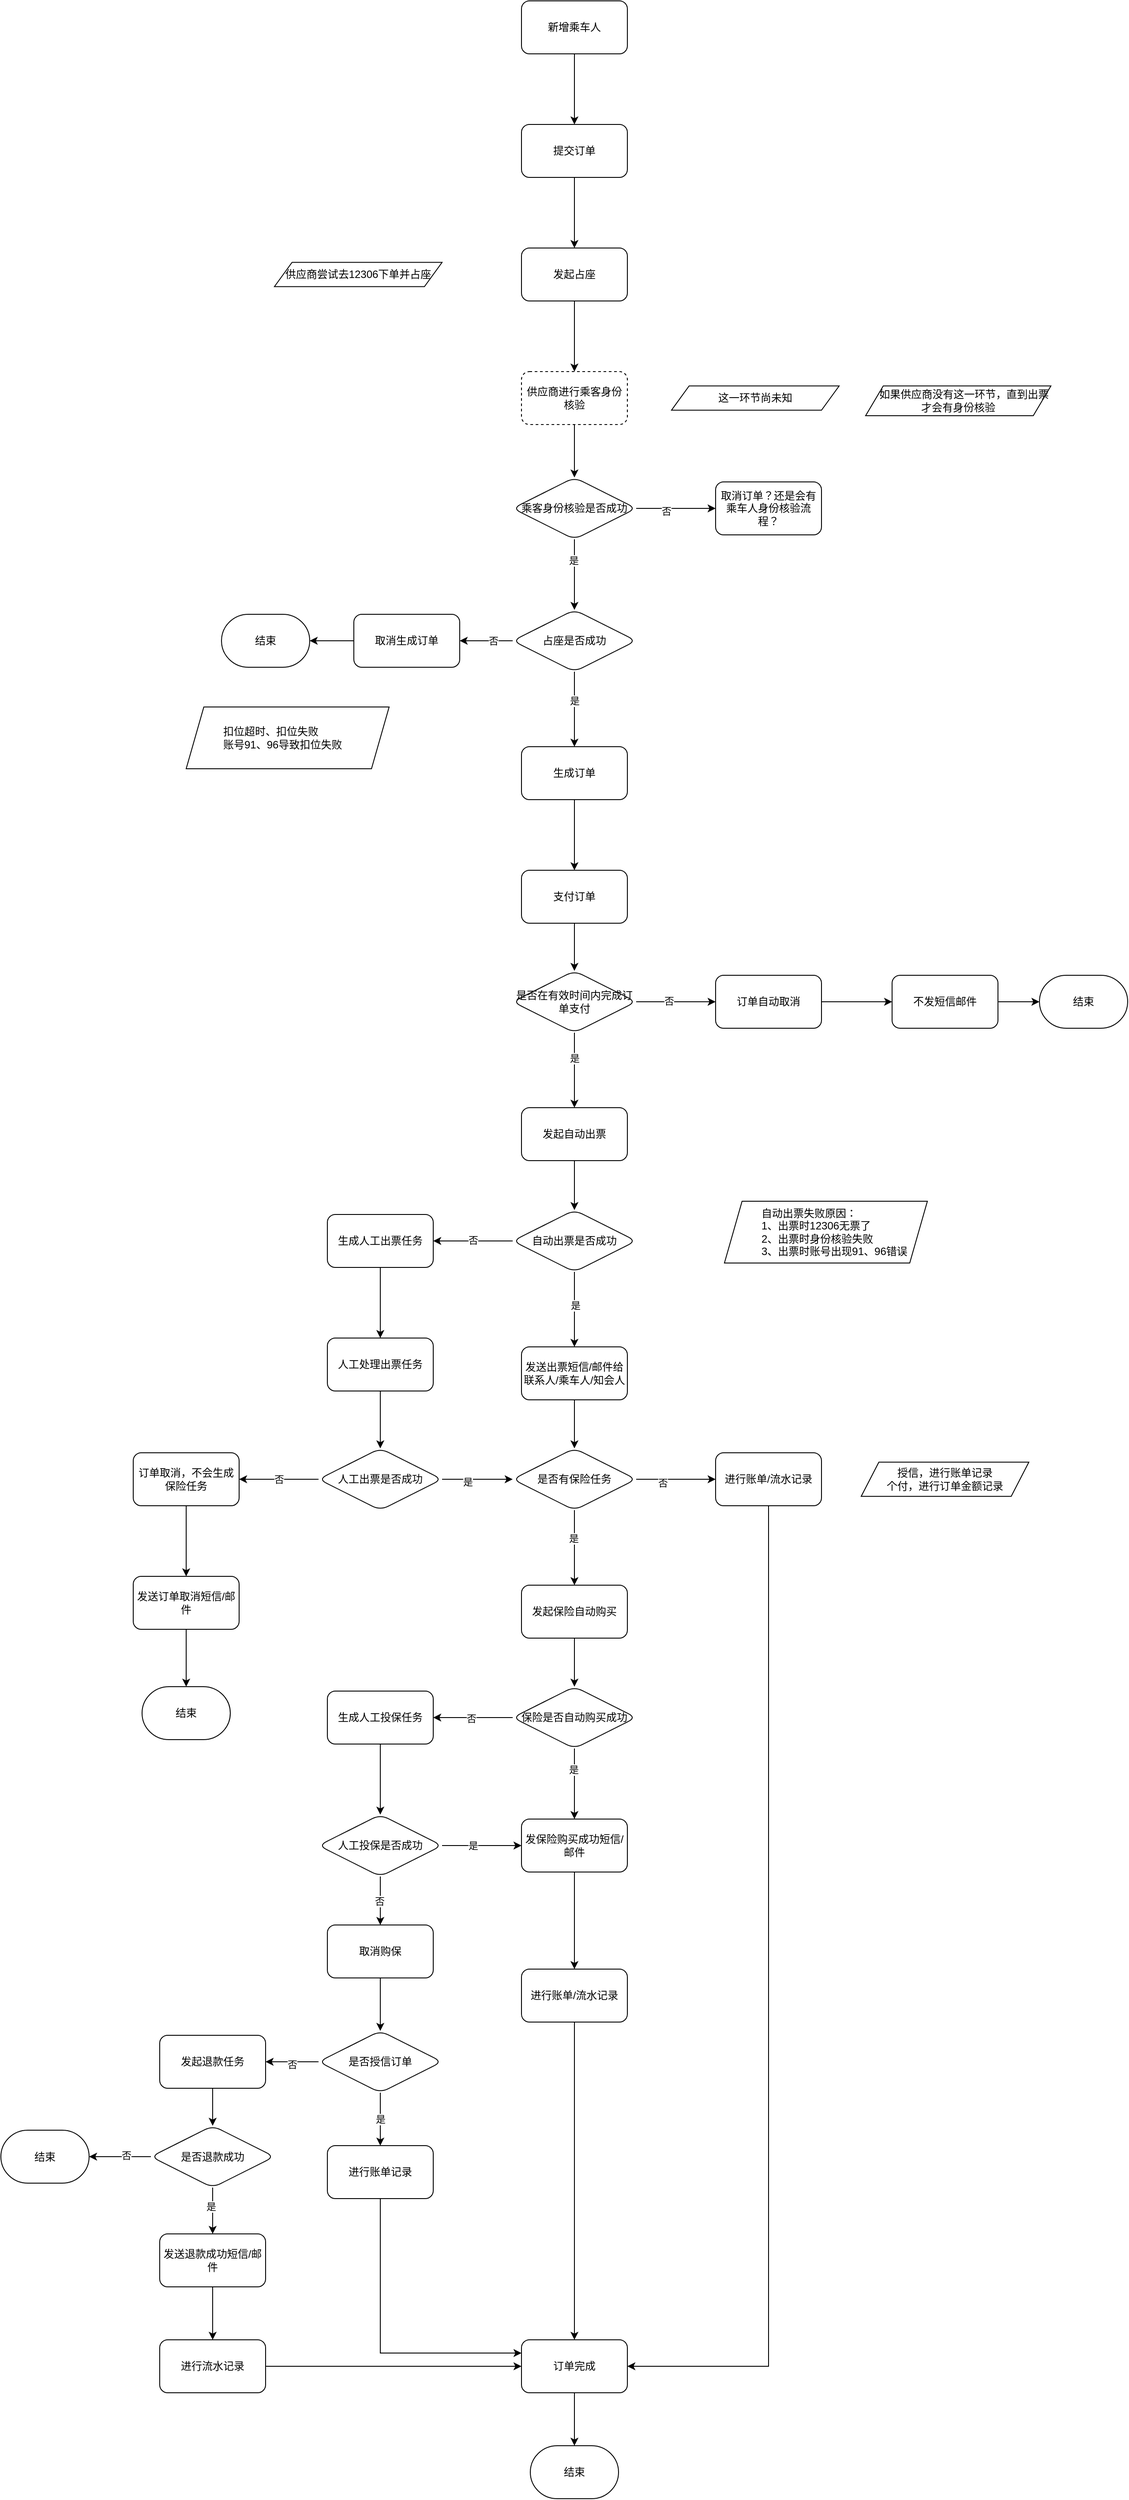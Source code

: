 <mxfile version="20.8.16" type="device"><diagram id="C5RBs43oDa-KdzZeNtuy" name="Page-1"><mxGraphModel dx="1781" dy="618" grid="1" gridSize="10" guides="1" tooltips="1" connect="1" arrows="1" fold="1" page="1" pageScale="1" pageWidth="827" pageHeight="1169" math="0" shadow="0"><root><mxCell id="WIyWlLk6GJQsqaUBKTNV-0"/><mxCell id="WIyWlLk6GJQsqaUBKTNV-1" parent="WIyWlLk6GJQsqaUBKTNV-0"/><mxCell id="kic_tWqFVL7n4NgrZOlE-2" value="" style="edgeStyle=orthogonalEdgeStyle;rounded=0;orthogonalLoop=1;jettySize=auto;html=1;" edge="1" parent="WIyWlLk6GJQsqaUBKTNV-1" source="kic_tWqFVL7n4NgrZOlE-0" target="kic_tWqFVL7n4NgrZOlE-1"><mxGeometry relative="1" as="geometry"/></mxCell><mxCell id="kic_tWqFVL7n4NgrZOlE-0" value="新增乘车人" style="rounded=1;whiteSpace=wrap;html=1;" vertex="1" parent="WIyWlLk6GJQsqaUBKTNV-1"><mxGeometry x="140" y="70" width="120" height="60" as="geometry"/></mxCell><mxCell id="kic_tWqFVL7n4NgrZOlE-5" value="" style="edgeStyle=orthogonalEdgeStyle;rounded=0;orthogonalLoop=1;jettySize=auto;html=1;" edge="1" parent="WIyWlLk6GJQsqaUBKTNV-1" source="kic_tWqFVL7n4NgrZOlE-1" target="kic_tWqFVL7n4NgrZOlE-4"><mxGeometry relative="1" as="geometry"/></mxCell><mxCell id="kic_tWqFVL7n4NgrZOlE-1" value="提交订单" style="whiteSpace=wrap;html=1;rounded=1;" vertex="1" parent="WIyWlLk6GJQsqaUBKTNV-1"><mxGeometry x="140" y="210" width="120" height="60" as="geometry"/></mxCell><mxCell id="kic_tWqFVL7n4NgrZOlE-9" value="" style="edgeStyle=orthogonalEdgeStyle;rounded=0;orthogonalLoop=1;jettySize=auto;html=1;" edge="1" parent="WIyWlLk6GJQsqaUBKTNV-1" source="kic_tWqFVL7n4NgrZOlE-4" target="kic_tWqFVL7n4NgrZOlE-8"><mxGeometry relative="1" as="geometry"/></mxCell><mxCell id="kic_tWqFVL7n4NgrZOlE-4" value="发起占座" style="whiteSpace=wrap;html=1;rounded=1;" vertex="1" parent="WIyWlLk6GJQsqaUBKTNV-1"><mxGeometry x="140" y="350" width="120" height="60" as="geometry"/></mxCell><mxCell id="kic_tWqFVL7n4NgrZOlE-13" value="" style="edgeStyle=orthogonalEdgeStyle;rounded=0;orthogonalLoop=1;jettySize=auto;html=1;" edge="1" parent="WIyWlLk6GJQsqaUBKTNV-1" source="kic_tWqFVL7n4NgrZOlE-8" target="kic_tWqFVL7n4NgrZOlE-12"><mxGeometry relative="1" as="geometry"/></mxCell><mxCell id="kic_tWqFVL7n4NgrZOlE-8" value="供应商进行乘客身份核验" style="whiteSpace=wrap;html=1;rounded=1;dashed=1;" vertex="1" parent="WIyWlLk6GJQsqaUBKTNV-1"><mxGeometry x="140" y="490" width="120" height="60" as="geometry"/></mxCell><mxCell id="kic_tWqFVL7n4NgrZOlE-15" value="" style="edgeStyle=orthogonalEdgeStyle;rounded=0;orthogonalLoop=1;jettySize=auto;html=1;" edge="1" parent="WIyWlLk6GJQsqaUBKTNV-1" source="kic_tWqFVL7n4NgrZOlE-12" target="kic_tWqFVL7n4NgrZOlE-14"><mxGeometry relative="1" as="geometry"/></mxCell><mxCell id="kic_tWqFVL7n4NgrZOlE-18" value="是" style="edgeLabel;html=1;align=center;verticalAlign=middle;resizable=0;points=[];" vertex="1" connectable="0" parent="kic_tWqFVL7n4NgrZOlE-15"><mxGeometry x="-0.4" y="-1" relative="1" as="geometry"><mxPoint as="offset"/></mxGeometry></mxCell><mxCell id="kic_tWqFVL7n4NgrZOlE-20" value="" style="edgeStyle=orthogonalEdgeStyle;rounded=0;orthogonalLoop=1;jettySize=auto;html=1;" edge="1" parent="WIyWlLk6GJQsqaUBKTNV-1" source="kic_tWqFVL7n4NgrZOlE-12" target="kic_tWqFVL7n4NgrZOlE-19"><mxGeometry relative="1" as="geometry"/></mxCell><mxCell id="kic_tWqFVL7n4NgrZOlE-21" value="否" style="edgeLabel;html=1;align=center;verticalAlign=middle;resizable=0;points=[];" vertex="1" connectable="0" parent="kic_tWqFVL7n4NgrZOlE-20"><mxGeometry x="-0.244" y="-3" relative="1" as="geometry"><mxPoint as="offset"/></mxGeometry></mxCell><mxCell id="kic_tWqFVL7n4NgrZOlE-12" value="乘客身份核验是否成功" style="rhombus;whiteSpace=wrap;html=1;rounded=1;" vertex="1" parent="WIyWlLk6GJQsqaUBKTNV-1"><mxGeometry x="130" y="610" width="140" height="70" as="geometry"/></mxCell><mxCell id="kic_tWqFVL7n4NgrZOlE-25" value="" style="edgeStyle=orthogonalEdgeStyle;rounded=0;orthogonalLoop=1;jettySize=auto;html=1;fontColor=default;" edge="1" parent="WIyWlLk6GJQsqaUBKTNV-1" source="kic_tWqFVL7n4NgrZOlE-14" target="kic_tWqFVL7n4NgrZOlE-24"><mxGeometry relative="1" as="geometry"/></mxCell><mxCell id="kic_tWqFVL7n4NgrZOlE-26" value="是" style="edgeLabel;html=1;align=center;verticalAlign=middle;resizable=0;points=[];fontColor=default;" vertex="1" connectable="0" parent="kic_tWqFVL7n4NgrZOlE-25"><mxGeometry x="-0.224" y="4" relative="1" as="geometry"><mxPoint x="-4" as="offset"/></mxGeometry></mxCell><mxCell id="kic_tWqFVL7n4NgrZOlE-28" value="" style="edgeStyle=orthogonalEdgeStyle;rounded=0;orthogonalLoop=1;jettySize=auto;html=1;fontColor=default;" edge="1" parent="WIyWlLk6GJQsqaUBKTNV-1" source="kic_tWqFVL7n4NgrZOlE-14" target="kic_tWqFVL7n4NgrZOlE-27"><mxGeometry relative="1" as="geometry"/></mxCell><mxCell id="kic_tWqFVL7n4NgrZOlE-29" value="否" style="edgeLabel;html=1;align=center;verticalAlign=middle;resizable=0;points=[];fontColor=default;" vertex="1" connectable="0" parent="kic_tWqFVL7n4NgrZOlE-28"><mxGeometry x="-0.267" relative="1" as="geometry"><mxPoint as="offset"/></mxGeometry></mxCell><mxCell id="kic_tWqFVL7n4NgrZOlE-14" value="占座是否成功" style="rhombus;whiteSpace=wrap;html=1;rounded=1;" vertex="1" parent="WIyWlLk6GJQsqaUBKTNV-1"><mxGeometry x="130" y="760" width="140" height="70" as="geometry"/></mxCell><mxCell id="kic_tWqFVL7n4NgrZOlE-16" value="供应商尝试去12306下单并占座" style="shape=parallelogram;perimeter=parallelogramPerimeter;whiteSpace=wrap;html=1;fixedSize=1;" vertex="1" parent="WIyWlLk6GJQsqaUBKTNV-1"><mxGeometry x="-140" y="366.25" width="190" height="27.5" as="geometry"/></mxCell><mxCell id="kic_tWqFVL7n4NgrZOlE-17" value="这一环节尚未知" style="shape=parallelogram;perimeter=parallelogramPerimeter;whiteSpace=wrap;html=1;fixedSize=1;" vertex="1" parent="WIyWlLk6GJQsqaUBKTNV-1"><mxGeometry x="310" y="506.25" width="190" height="27.5" as="geometry"/></mxCell><mxCell id="kic_tWqFVL7n4NgrZOlE-19" value="取消订单？还是会有乘车人身份核验流程？" style="whiteSpace=wrap;html=1;rounded=1;" vertex="1" parent="WIyWlLk6GJQsqaUBKTNV-1"><mxGeometry x="360" y="615" width="120" height="60" as="geometry"/></mxCell><mxCell id="kic_tWqFVL7n4NgrZOlE-22" value="&amp;nbsp; &amp;nbsp; 如果供应商没有这一环节，直到出票才会有身份核验" style="shape=parallelogram;perimeter=parallelogramPerimeter;fixedSize=1;align=center;whiteSpace=wrap;verticalAlign=middle;html=1;fontColor=default;" vertex="1" parent="WIyWlLk6GJQsqaUBKTNV-1"><mxGeometry x="530" y="506.25" width="210" height="33.75" as="geometry"/></mxCell><mxCell id="kic_tWqFVL7n4NgrZOlE-61" value="" style="edgeStyle=orthogonalEdgeStyle;rounded=0;orthogonalLoop=1;jettySize=auto;html=1;fontColor=default;" edge="1" parent="WIyWlLk6GJQsqaUBKTNV-1" source="kic_tWqFVL7n4NgrZOlE-24" target="kic_tWqFVL7n4NgrZOlE-60"><mxGeometry relative="1" as="geometry"/></mxCell><mxCell id="kic_tWqFVL7n4NgrZOlE-24" value="生成订单" style="whiteSpace=wrap;html=1;rounded=1;" vertex="1" parent="WIyWlLk6GJQsqaUBKTNV-1"><mxGeometry x="140" y="915" width="120" height="60" as="geometry"/></mxCell><mxCell id="kic_tWqFVL7n4NgrZOlE-55" value="" style="edgeStyle=orthogonalEdgeStyle;rounded=0;orthogonalLoop=1;jettySize=auto;html=1;fontColor=default;" edge="1" parent="WIyWlLk6GJQsqaUBKTNV-1" source="kic_tWqFVL7n4NgrZOlE-27" target="kic_tWqFVL7n4NgrZOlE-31"><mxGeometry relative="1" as="geometry"/></mxCell><mxCell id="kic_tWqFVL7n4NgrZOlE-27" value="取消生成订单" style="whiteSpace=wrap;html=1;rounded=1;" vertex="1" parent="WIyWlLk6GJQsqaUBKTNV-1"><mxGeometry x="-50" y="765" width="120" height="60" as="geometry"/></mxCell><mxCell id="kic_tWqFVL7n4NgrZOlE-31" value="结束" style="strokeWidth=1;html=1;shape=mxgraph.flowchart.terminator;whiteSpace=wrap;fontColor=default;" vertex="1" parent="WIyWlLk6GJQsqaUBKTNV-1"><mxGeometry x="-200" y="765" width="100" height="60" as="geometry"/></mxCell><mxCell id="kic_tWqFVL7n4NgrZOlE-39" value="" style="edgeStyle=orthogonalEdgeStyle;rounded=0;orthogonalLoop=1;jettySize=auto;html=1;fontColor=default;" edge="1" parent="WIyWlLk6GJQsqaUBKTNV-1" source="kic_tWqFVL7n4NgrZOlE-36" target="kic_tWqFVL7n4NgrZOlE-38"><mxGeometry relative="1" as="geometry"/></mxCell><mxCell id="kic_tWqFVL7n4NgrZOlE-40" value="是" style="edgeLabel;html=1;align=center;verticalAlign=middle;resizable=0;points=[];fontColor=default;" vertex="1" connectable="0" parent="kic_tWqFVL7n4NgrZOlE-39"><mxGeometry x="-0.329" relative="1" as="geometry"><mxPoint as="offset"/></mxGeometry></mxCell><mxCell id="kic_tWqFVL7n4NgrZOlE-57" value="" style="edgeStyle=orthogonalEdgeStyle;rounded=0;orthogonalLoop=1;jettySize=auto;html=1;fontColor=default;" edge="1" parent="WIyWlLk6GJQsqaUBKTNV-1" source="kic_tWqFVL7n4NgrZOlE-36" target="kic_tWqFVL7n4NgrZOlE-49"><mxGeometry relative="1" as="geometry"/></mxCell><mxCell id="kic_tWqFVL7n4NgrZOlE-58" value="否" style="edgeLabel;html=1;align=center;verticalAlign=middle;resizable=0;points=[];fontColor=default;" vertex="1" connectable="0" parent="kic_tWqFVL7n4NgrZOlE-57"><mxGeometry x="-0.178" y="1" relative="1" as="geometry"><mxPoint as="offset"/></mxGeometry></mxCell><mxCell id="kic_tWqFVL7n4NgrZOlE-36" value="是否在有效时间内完成订单支付" style="rhombus;whiteSpace=wrap;html=1;rounded=1;" vertex="1" parent="WIyWlLk6GJQsqaUBKTNV-1"><mxGeometry x="130" y="1169" width="140" height="70" as="geometry"/></mxCell><mxCell id="kic_tWqFVL7n4NgrZOlE-64" value="" style="edgeStyle=orthogonalEdgeStyle;rounded=0;orthogonalLoop=1;jettySize=auto;html=1;fontColor=default;" edge="1" parent="WIyWlLk6GJQsqaUBKTNV-1" source="kic_tWqFVL7n4NgrZOlE-38" target="kic_tWqFVL7n4NgrZOlE-63"><mxGeometry relative="1" as="geometry"/></mxCell><mxCell id="kic_tWqFVL7n4NgrZOlE-38" value="发起自动出票" style="whiteSpace=wrap;html=1;rounded=1;" vertex="1" parent="WIyWlLk6GJQsqaUBKTNV-1"><mxGeometry x="140" y="1324" width="120" height="60" as="geometry"/></mxCell><mxCell id="kic_tWqFVL7n4NgrZOlE-52" value="" style="edgeStyle=orthogonalEdgeStyle;rounded=0;orthogonalLoop=1;jettySize=auto;html=1;fontColor=default;" edge="1" parent="WIyWlLk6GJQsqaUBKTNV-1" source="kic_tWqFVL7n4NgrZOlE-49" target="kic_tWqFVL7n4NgrZOlE-51"><mxGeometry relative="1" as="geometry"/></mxCell><mxCell id="kic_tWqFVL7n4NgrZOlE-49" value="订单自动取消" style="whiteSpace=wrap;html=1;rounded=1;" vertex="1" parent="WIyWlLk6GJQsqaUBKTNV-1"><mxGeometry x="360" y="1174" width="120" height="60" as="geometry"/></mxCell><mxCell id="kic_tWqFVL7n4NgrZOlE-54" value="" style="edgeStyle=orthogonalEdgeStyle;rounded=0;orthogonalLoop=1;jettySize=auto;html=1;fontColor=default;" edge="1" parent="WIyWlLk6GJQsqaUBKTNV-1" source="kic_tWqFVL7n4NgrZOlE-51" target="kic_tWqFVL7n4NgrZOlE-53"><mxGeometry relative="1" as="geometry"/></mxCell><mxCell id="kic_tWqFVL7n4NgrZOlE-51" value="不发短信邮件" style="whiteSpace=wrap;html=1;rounded=1;" vertex="1" parent="WIyWlLk6GJQsqaUBKTNV-1"><mxGeometry x="560" y="1174" width="120" height="60" as="geometry"/></mxCell><mxCell id="kic_tWqFVL7n4NgrZOlE-53" value="结束" style="strokeWidth=1;html=1;shape=mxgraph.flowchart.terminator;whiteSpace=wrap;fontColor=default;" vertex="1" parent="WIyWlLk6GJQsqaUBKTNV-1"><mxGeometry x="727" y="1174" width="100" height="60" as="geometry"/></mxCell><mxCell id="kic_tWqFVL7n4NgrZOlE-62" value="" style="edgeStyle=orthogonalEdgeStyle;rounded=0;orthogonalLoop=1;jettySize=auto;html=1;fontColor=default;" edge="1" parent="WIyWlLk6GJQsqaUBKTNV-1" source="kic_tWqFVL7n4NgrZOlE-60" target="kic_tWqFVL7n4NgrZOlE-36"><mxGeometry relative="1" as="geometry"/></mxCell><mxCell id="kic_tWqFVL7n4NgrZOlE-60" value="支付订单" style="whiteSpace=wrap;html=1;rounded=1;" vertex="1" parent="WIyWlLk6GJQsqaUBKTNV-1"><mxGeometry x="140" y="1055" width="120" height="60" as="geometry"/></mxCell><mxCell id="kic_tWqFVL7n4NgrZOlE-66" value="" style="edgeStyle=orthogonalEdgeStyle;rounded=0;orthogonalLoop=1;jettySize=auto;html=1;fontColor=default;" edge="1" parent="WIyWlLk6GJQsqaUBKTNV-1" source="kic_tWqFVL7n4NgrZOlE-63" target="kic_tWqFVL7n4NgrZOlE-65"><mxGeometry relative="1" as="geometry"/></mxCell><mxCell id="kic_tWqFVL7n4NgrZOlE-67" value="是" style="edgeLabel;html=1;align=center;verticalAlign=middle;resizable=0;points=[];fontColor=default;" vertex="1" connectable="0" parent="kic_tWqFVL7n4NgrZOlE-66"><mxGeometry x="-0.141" y="1" relative="1" as="geometry"><mxPoint y="1" as="offset"/></mxGeometry></mxCell><mxCell id="kic_tWqFVL7n4NgrZOlE-69" value="" style="edgeStyle=orthogonalEdgeStyle;rounded=0;orthogonalLoop=1;jettySize=auto;html=1;fontColor=default;" edge="1" parent="WIyWlLk6GJQsqaUBKTNV-1" source="kic_tWqFVL7n4NgrZOlE-63" target="kic_tWqFVL7n4NgrZOlE-68"><mxGeometry relative="1" as="geometry"/></mxCell><mxCell id="kic_tWqFVL7n4NgrZOlE-70" value="否" style="edgeLabel;html=1;align=center;verticalAlign=middle;resizable=0;points=[];fontColor=default;" vertex="1" connectable="0" parent="kic_tWqFVL7n4NgrZOlE-69"><mxGeometry y="-1" relative="1" as="geometry"><mxPoint as="offset"/></mxGeometry></mxCell><mxCell id="kic_tWqFVL7n4NgrZOlE-63" value="自动出票是否成功" style="rhombus;whiteSpace=wrap;html=1;rounded=1;" vertex="1" parent="WIyWlLk6GJQsqaUBKTNV-1"><mxGeometry x="130" y="1440" width="140" height="70" as="geometry"/></mxCell><mxCell id="kic_tWqFVL7n4NgrZOlE-77" value="" style="edgeStyle=orthogonalEdgeStyle;rounded=0;orthogonalLoop=1;jettySize=auto;html=1;fontColor=default;" edge="1" parent="WIyWlLk6GJQsqaUBKTNV-1" source="kic_tWqFVL7n4NgrZOlE-65" target="kic_tWqFVL7n4NgrZOlE-76"><mxGeometry relative="1" as="geometry"/></mxCell><mxCell id="kic_tWqFVL7n4NgrZOlE-65" value="发送出票短信/邮件给 联系人/乘车人/知会人" style="whiteSpace=wrap;html=1;rounded=1;" vertex="1" parent="WIyWlLk6GJQsqaUBKTNV-1"><mxGeometry x="140" y="1595" width="120" height="60" as="geometry"/></mxCell><mxCell id="kic_tWqFVL7n4NgrZOlE-72" value="" style="edgeStyle=orthogonalEdgeStyle;rounded=0;orthogonalLoop=1;jettySize=auto;html=1;fontColor=default;" edge="1" parent="WIyWlLk6GJQsqaUBKTNV-1" source="kic_tWqFVL7n4NgrZOlE-68" target="kic_tWqFVL7n4NgrZOlE-71"><mxGeometry relative="1" as="geometry"/></mxCell><mxCell id="kic_tWqFVL7n4NgrZOlE-68" value="生成人工出票任务" style="whiteSpace=wrap;html=1;rounded=1;" vertex="1" parent="WIyWlLk6GJQsqaUBKTNV-1"><mxGeometry x="-80" y="1445" width="120" height="60" as="geometry"/></mxCell><mxCell id="kic_tWqFVL7n4NgrZOlE-156" value="" style="edgeStyle=orthogonalEdgeStyle;rounded=0;orthogonalLoop=1;jettySize=auto;html=1;fontColor=default;" edge="1" parent="WIyWlLk6GJQsqaUBKTNV-1" source="kic_tWqFVL7n4NgrZOlE-71" target="kic_tWqFVL7n4NgrZOlE-153"><mxGeometry relative="1" as="geometry"/></mxCell><mxCell id="kic_tWqFVL7n4NgrZOlE-71" value="人工处理出票任务" style="whiteSpace=wrap;html=1;rounded=1;" vertex="1" parent="WIyWlLk6GJQsqaUBKTNV-1"><mxGeometry x="-80" y="1585" width="120" height="60" as="geometry"/></mxCell><mxCell id="kic_tWqFVL7n4NgrZOlE-73" value="授信，进行账单记录&lt;br&gt;个付，进行订单金额记录" style="shape=parallelogram;perimeter=parallelogramPerimeter;whiteSpace=wrap;html=1;fixedSize=1;" vertex="1" parent="WIyWlLk6GJQsqaUBKTNV-1"><mxGeometry x="525" y="1725.63" width="190" height="38.75" as="geometry"/></mxCell><mxCell id="kic_tWqFVL7n4NgrZOlE-79" value="" style="edgeStyle=orthogonalEdgeStyle;rounded=0;orthogonalLoop=1;jettySize=auto;html=1;fontColor=default;" edge="1" parent="WIyWlLk6GJQsqaUBKTNV-1" source="kic_tWqFVL7n4NgrZOlE-76" target="kic_tWqFVL7n4NgrZOlE-78"><mxGeometry relative="1" as="geometry"/></mxCell><mxCell id="kic_tWqFVL7n4NgrZOlE-80" value="是" style="edgeLabel;html=1;align=center;verticalAlign=middle;resizable=0;points=[];fontColor=default;" vertex="1" connectable="0" parent="kic_tWqFVL7n4NgrZOlE-79"><mxGeometry x="-0.259" y="-1" relative="1" as="geometry"><mxPoint as="offset"/></mxGeometry></mxCell><mxCell id="kic_tWqFVL7n4NgrZOlE-82" value="" style="edgeStyle=orthogonalEdgeStyle;rounded=0;orthogonalLoop=1;jettySize=auto;html=1;fontColor=default;" edge="1" parent="WIyWlLk6GJQsqaUBKTNV-1" source="kic_tWqFVL7n4NgrZOlE-76" target="kic_tWqFVL7n4NgrZOlE-81"><mxGeometry relative="1" as="geometry"/></mxCell><mxCell id="kic_tWqFVL7n4NgrZOlE-83" value="否" style="edgeLabel;html=1;align=center;verticalAlign=middle;resizable=0;points=[];fontColor=default;" vertex="1" connectable="0" parent="kic_tWqFVL7n4NgrZOlE-82"><mxGeometry x="-0.333" y="-3" relative="1" as="geometry"><mxPoint y="1" as="offset"/></mxGeometry></mxCell><mxCell id="kic_tWqFVL7n4NgrZOlE-76" value="是否有保险任务" style="rhombus;whiteSpace=wrap;html=1;rounded=1;" vertex="1" parent="WIyWlLk6GJQsqaUBKTNV-1"><mxGeometry x="130" y="1710" width="140" height="70" as="geometry"/></mxCell><mxCell id="kic_tWqFVL7n4NgrZOlE-85" value="" style="edgeStyle=orthogonalEdgeStyle;rounded=0;orthogonalLoop=1;jettySize=auto;html=1;fontColor=default;" edge="1" parent="WIyWlLk6GJQsqaUBKTNV-1" source="kic_tWqFVL7n4NgrZOlE-78" target="kic_tWqFVL7n4NgrZOlE-84"><mxGeometry relative="1" as="geometry"/></mxCell><mxCell id="kic_tWqFVL7n4NgrZOlE-78" value="发起保险自动购买" style="whiteSpace=wrap;html=1;rounded=1;" vertex="1" parent="WIyWlLk6GJQsqaUBKTNV-1"><mxGeometry x="140" y="1865" width="120" height="60" as="geometry"/></mxCell><mxCell id="kic_tWqFVL7n4NgrZOlE-107" style="edgeStyle=orthogonalEdgeStyle;rounded=0;orthogonalLoop=1;jettySize=auto;html=1;exitX=0.5;exitY=1;exitDx=0;exitDy=0;entryX=1;entryY=0.5;entryDx=0;entryDy=0;fontColor=default;" edge="1" parent="WIyWlLk6GJQsqaUBKTNV-1" source="kic_tWqFVL7n4NgrZOlE-81" target="kic_tWqFVL7n4NgrZOlE-92"><mxGeometry relative="1" as="geometry"/></mxCell><mxCell id="kic_tWqFVL7n4NgrZOlE-81" value="进行账单/流水记录" style="whiteSpace=wrap;html=1;rounded=1;" vertex="1" parent="WIyWlLk6GJQsqaUBKTNV-1"><mxGeometry x="360" y="1715" width="120" height="60" as="geometry"/></mxCell><mxCell id="kic_tWqFVL7n4NgrZOlE-90" value="" style="edgeStyle=orthogonalEdgeStyle;rounded=0;orthogonalLoop=1;jettySize=auto;html=1;fontColor=default;" edge="1" parent="WIyWlLk6GJQsqaUBKTNV-1" source="kic_tWqFVL7n4NgrZOlE-84" target="kic_tWqFVL7n4NgrZOlE-89"><mxGeometry relative="1" as="geometry"/></mxCell><mxCell id="kic_tWqFVL7n4NgrZOlE-91" value="否" style="edgeLabel;html=1;align=center;verticalAlign=middle;resizable=0;points=[];fontColor=default;" vertex="1" connectable="0" parent="kic_tWqFVL7n4NgrZOlE-90"><mxGeometry x="0.044" y="1" relative="1" as="geometry"><mxPoint as="offset"/></mxGeometry></mxCell><mxCell id="kic_tWqFVL7n4NgrZOlE-110" style="edgeStyle=orthogonalEdgeStyle;rounded=0;orthogonalLoop=1;jettySize=auto;html=1;exitX=0.5;exitY=1;exitDx=0;exitDy=0;entryX=0.5;entryY=0;entryDx=0;entryDy=0;fontColor=default;" edge="1" parent="WIyWlLk6GJQsqaUBKTNV-1" source="kic_tWqFVL7n4NgrZOlE-84" target="kic_tWqFVL7n4NgrZOlE-146"><mxGeometry relative="1" as="geometry"/></mxCell><mxCell id="kic_tWqFVL7n4NgrZOlE-111" value="是" style="edgeLabel;html=1;align=center;verticalAlign=middle;resizable=0;points=[];fontColor=default;" vertex="1" connectable="0" parent="kic_tWqFVL7n4NgrZOlE-110"><mxGeometry x="-0.441" y="-1" relative="1" as="geometry"><mxPoint y="1" as="offset"/></mxGeometry></mxCell><mxCell id="kic_tWqFVL7n4NgrZOlE-84" value="保险是否自动购买成功" style="rhombus;whiteSpace=wrap;html=1;rounded=1;" vertex="1" parent="WIyWlLk6GJQsqaUBKTNV-1"><mxGeometry x="130" y="1980" width="140" height="70" as="geometry"/></mxCell><mxCell id="kic_tWqFVL7n4NgrZOlE-95" value="" style="edgeStyle=orthogonalEdgeStyle;rounded=0;orthogonalLoop=1;jettySize=auto;html=1;fontColor=default;" edge="1" parent="WIyWlLk6GJQsqaUBKTNV-1" source="kic_tWqFVL7n4NgrZOlE-89" target="kic_tWqFVL7n4NgrZOlE-94"><mxGeometry relative="1" as="geometry"/></mxCell><mxCell id="kic_tWqFVL7n4NgrZOlE-89" value="生成人工投保任务" style="whiteSpace=wrap;html=1;rounded=1;" vertex="1" parent="WIyWlLk6GJQsqaUBKTNV-1"><mxGeometry x="-80" y="1985" width="120" height="60" as="geometry"/></mxCell><mxCell id="kic_tWqFVL7n4NgrZOlE-144" value="" style="edgeStyle=orthogonalEdgeStyle;rounded=0;orthogonalLoop=1;jettySize=auto;html=1;fontColor=default;" edge="1" parent="WIyWlLk6GJQsqaUBKTNV-1" source="kic_tWqFVL7n4NgrZOlE-92" target="kic_tWqFVL7n4NgrZOlE-143"><mxGeometry relative="1" as="geometry"/></mxCell><mxCell id="kic_tWqFVL7n4NgrZOlE-92" value="订单完成" style="whiteSpace=wrap;html=1;rounded=1;" vertex="1" parent="WIyWlLk6GJQsqaUBKTNV-1"><mxGeometry x="140" y="2720" width="120" height="60" as="geometry"/></mxCell><mxCell id="kic_tWqFVL7n4NgrZOlE-130" value="" style="edgeStyle=orthogonalEdgeStyle;rounded=0;orthogonalLoop=1;jettySize=auto;html=1;fontColor=default;" edge="1" parent="WIyWlLk6GJQsqaUBKTNV-1" source="kic_tWqFVL7n4NgrZOlE-94" target="kic_tWqFVL7n4NgrZOlE-104"><mxGeometry relative="1" as="geometry"/></mxCell><mxCell id="kic_tWqFVL7n4NgrZOlE-145" value="否" style="edgeLabel;html=1;align=center;verticalAlign=middle;resizable=0;points=[];fontColor=default;" vertex="1" connectable="0" parent="kic_tWqFVL7n4NgrZOlE-130"><mxGeometry x="-0.036" y="-1" relative="1" as="geometry"><mxPoint y="1" as="offset"/></mxGeometry></mxCell><mxCell id="kic_tWqFVL7n4NgrZOlE-147" value="" style="edgeStyle=orthogonalEdgeStyle;rounded=0;orthogonalLoop=1;jettySize=auto;html=1;fontColor=default;" edge="1" parent="WIyWlLk6GJQsqaUBKTNV-1" source="kic_tWqFVL7n4NgrZOlE-94" target="kic_tWqFVL7n4NgrZOlE-146"><mxGeometry relative="1" as="geometry"/></mxCell><mxCell id="kic_tWqFVL7n4NgrZOlE-148" value="是" style="edgeLabel;html=1;align=center;verticalAlign=middle;resizable=0;points=[];fontColor=default;" vertex="1" connectable="0" parent="kic_tWqFVL7n4NgrZOlE-147"><mxGeometry x="-0.222" y="1" relative="1" as="geometry"><mxPoint y="1" as="offset"/></mxGeometry></mxCell><mxCell id="kic_tWqFVL7n4NgrZOlE-94" value="人工投保是否成功" style="rhombus;whiteSpace=wrap;html=1;rounded=1;" vertex="1" parent="WIyWlLk6GJQsqaUBKTNV-1"><mxGeometry x="-90" y="2125" width="140" height="70" as="geometry"/></mxCell><mxCell id="kic_tWqFVL7n4NgrZOlE-109" value="" style="edgeStyle=orthogonalEdgeStyle;rounded=0;orthogonalLoop=1;jettySize=auto;html=1;fontColor=default;" edge="1" parent="WIyWlLk6GJQsqaUBKTNV-1" source="kic_tWqFVL7n4NgrZOlE-96" target="kic_tWqFVL7n4NgrZOlE-92"><mxGeometry relative="1" as="geometry"/></mxCell><mxCell id="kic_tWqFVL7n4NgrZOlE-96" value="进行账单/流水记录" style="whiteSpace=wrap;html=1;rounded=1;" vertex="1" parent="WIyWlLk6GJQsqaUBKTNV-1"><mxGeometry x="140" y="2300" width="120" height="60" as="geometry"/></mxCell><mxCell id="kic_tWqFVL7n4NgrZOlE-132" value="是" style="edgeStyle=orthogonalEdgeStyle;rounded=0;orthogonalLoop=1;jettySize=auto;html=1;fontColor=default;" edge="1" parent="WIyWlLk6GJQsqaUBKTNV-1" source="kic_tWqFVL7n4NgrZOlE-101" target="kic_tWqFVL7n4NgrZOlE-113"><mxGeometry relative="1" as="geometry"/></mxCell><mxCell id="kic_tWqFVL7n4NgrZOlE-133" value="" style="edgeStyle=orthogonalEdgeStyle;rounded=0;orthogonalLoop=1;jettySize=auto;html=1;fontColor=default;" edge="1" parent="WIyWlLk6GJQsqaUBKTNV-1" source="kic_tWqFVL7n4NgrZOlE-101" target="kic_tWqFVL7n4NgrZOlE-117"><mxGeometry relative="1" as="geometry"/></mxCell><mxCell id="kic_tWqFVL7n4NgrZOlE-134" value="否" style="edgeLabel;html=1;align=center;verticalAlign=middle;resizable=0;points=[];fontColor=default;" vertex="1" connectable="0" parent="kic_tWqFVL7n4NgrZOlE-133"><mxGeometry y="3" relative="1" as="geometry"><mxPoint as="offset"/></mxGeometry></mxCell><mxCell id="kic_tWqFVL7n4NgrZOlE-101" value="是否授信订单" style="rhombus;whiteSpace=wrap;html=1;rounded=1;" vertex="1" parent="WIyWlLk6GJQsqaUBKTNV-1"><mxGeometry x="-90" y="2370" width="140" height="70" as="geometry"/></mxCell><mxCell id="kic_tWqFVL7n4NgrZOlE-131" value="" style="edgeStyle=orthogonalEdgeStyle;rounded=0;orthogonalLoop=1;jettySize=auto;html=1;fontColor=default;" edge="1" parent="WIyWlLk6GJQsqaUBKTNV-1" source="kic_tWqFVL7n4NgrZOlE-104" target="kic_tWqFVL7n4NgrZOlE-101"><mxGeometry relative="1" as="geometry"/></mxCell><mxCell id="kic_tWqFVL7n4NgrZOlE-104" value="取消购保" style="whiteSpace=wrap;html=1;rounded=1;" vertex="1" parent="WIyWlLk6GJQsqaUBKTNV-1"><mxGeometry x="-80" y="2250" width="120" height="60" as="geometry"/></mxCell><mxCell id="kic_tWqFVL7n4NgrZOlE-141" style="edgeStyle=orthogonalEdgeStyle;rounded=0;orthogonalLoop=1;jettySize=auto;html=1;exitX=0.5;exitY=1;exitDx=0;exitDy=0;entryX=0;entryY=0.25;entryDx=0;entryDy=0;fontColor=default;" edge="1" parent="WIyWlLk6GJQsqaUBKTNV-1" source="kic_tWqFVL7n4NgrZOlE-113" target="kic_tWqFVL7n4NgrZOlE-92"><mxGeometry relative="1" as="geometry"/></mxCell><mxCell id="kic_tWqFVL7n4NgrZOlE-113" value="进行账单记录" style="whiteSpace=wrap;html=1;rounded=1;" vertex="1" parent="WIyWlLk6GJQsqaUBKTNV-1"><mxGeometry x="-80" y="2500" width="120" height="60" as="geometry"/></mxCell><mxCell id="kic_tWqFVL7n4NgrZOlE-122" value="" style="edgeStyle=orthogonalEdgeStyle;rounded=0;orthogonalLoop=1;jettySize=auto;html=1;fontColor=default;" edge="1" parent="WIyWlLk6GJQsqaUBKTNV-1" source="kic_tWqFVL7n4NgrZOlE-117" target="kic_tWqFVL7n4NgrZOlE-121"><mxGeometry relative="1" as="geometry"/></mxCell><mxCell id="kic_tWqFVL7n4NgrZOlE-117" value="发起退款任务" style="whiteSpace=wrap;html=1;rounded=1;" vertex="1" parent="WIyWlLk6GJQsqaUBKTNV-1"><mxGeometry x="-270" y="2375" width="120" height="60" as="geometry"/></mxCell><mxCell id="kic_tWqFVL7n4NgrZOlE-124" value="" style="edgeStyle=orthogonalEdgeStyle;rounded=0;orthogonalLoop=1;jettySize=auto;html=1;fontColor=default;" edge="1" parent="WIyWlLk6GJQsqaUBKTNV-1" source="kic_tWqFVL7n4NgrZOlE-121" target="kic_tWqFVL7n4NgrZOlE-123"><mxGeometry relative="1" as="geometry"/></mxCell><mxCell id="kic_tWqFVL7n4NgrZOlE-135" value="是" style="edgeLabel;html=1;align=center;verticalAlign=middle;resizable=0;points=[];fontColor=default;" vertex="1" connectable="0" parent="kic_tWqFVL7n4NgrZOlE-124"><mxGeometry x="-0.176" y="-2" relative="1" as="geometry"><mxPoint as="offset"/></mxGeometry></mxCell><mxCell id="kic_tWqFVL7n4NgrZOlE-138" value="" style="edgeStyle=orthogonalEdgeStyle;rounded=0;orthogonalLoop=1;jettySize=auto;html=1;fontColor=default;" edge="1" parent="WIyWlLk6GJQsqaUBKTNV-1" source="kic_tWqFVL7n4NgrZOlE-121" target="kic_tWqFVL7n4NgrZOlE-136"><mxGeometry relative="1" as="geometry"/></mxCell><mxCell id="kic_tWqFVL7n4NgrZOlE-139" value="否" style="edgeLabel;html=1;align=center;verticalAlign=middle;resizable=0;points=[];fontColor=default;" vertex="1" connectable="0" parent="kic_tWqFVL7n4NgrZOlE-138"><mxGeometry x="-0.2" y="-2" relative="1" as="geometry"><mxPoint as="offset"/></mxGeometry></mxCell><mxCell id="kic_tWqFVL7n4NgrZOlE-121" value="是否退款成功" style="rhombus;whiteSpace=wrap;html=1;rounded=1;" vertex="1" parent="WIyWlLk6GJQsqaUBKTNV-1"><mxGeometry x="-280" y="2477.5" width="140" height="70" as="geometry"/></mxCell><mxCell id="kic_tWqFVL7n4NgrZOlE-151" value="" style="edgeStyle=orthogonalEdgeStyle;rounded=0;orthogonalLoop=1;jettySize=auto;html=1;fontColor=default;" edge="1" parent="WIyWlLk6GJQsqaUBKTNV-1" source="kic_tWqFVL7n4NgrZOlE-123" target="kic_tWqFVL7n4NgrZOlE-150"><mxGeometry relative="1" as="geometry"/></mxCell><mxCell id="kic_tWqFVL7n4NgrZOlE-123" value="发送退款成功短信/邮件" style="whiteSpace=wrap;html=1;rounded=1;" vertex="1" parent="WIyWlLk6GJQsqaUBKTNV-1"><mxGeometry x="-270" y="2600" width="120" height="60" as="geometry"/></mxCell><mxCell id="kic_tWqFVL7n4NgrZOlE-136" value="结束" style="strokeWidth=1;html=1;shape=mxgraph.flowchart.terminator;whiteSpace=wrap;fontColor=default;" vertex="1" parent="WIyWlLk6GJQsqaUBKTNV-1"><mxGeometry x="-450" y="2482.5" width="100" height="60" as="geometry"/></mxCell><mxCell id="kic_tWqFVL7n4NgrZOlE-143" value="结束" style="strokeWidth=1;html=1;shape=mxgraph.flowchart.terminator;whiteSpace=wrap;fontColor=default;" vertex="1" parent="WIyWlLk6GJQsqaUBKTNV-1"><mxGeometry x="150" y="2840" width="100" height="60" as="geometry"/></mxCell><mxCell id="kic_tWqFVL7n4NgrZOlE-149" value="" style="edgeStyle=orthogonalEdgeStyle;rounded=0;orthogonalLoop=1;jettySize=auto;html=1;fontColor=default;" edge="1" parent="WIyWlLk6GJQsqaUBKTNV-1" source="kic_tWqFVL7n4NgrZOlE-146" target="kic_tWqFVL7n4NgrZOlE-96"><mxGeometry relative="1" as="geometry"/></mxCell><mxCell id="kic_tWqFVL7n4NgrZOlE-146" value="发保险购买成功短信/邮件" style="whiteSpace=wrap;html=1;rounded=1;" vertex="1" parent="WIyWlLk6GJQsqaUBKTNV-1"><mxGeometry x="140" y="2130" width="120" height="60" as="geometry"/></mxCell><mxCell id="kic_tWqFVL7n4NgrZOlE-152" style="edgeStyle=orthogonalEdgeStyle;rounded=0;orthogonalLoop=1;jettySize=auto;html=1;exitX=1;exitY=0.5;exitDx=0;exitDy=0;entryX=0;entryY=0.5;entryDx=0;entryDy=0;fontColor=default;" edge="1" parent="WIyWlLk6GJQsqaUBKTNV-1" source="kic_tWqFVL7n4NgrZOlE-150" target="kic_tWqFVL7n4NgrZOlE-92"><mxGeometry relative="1" as="geometry"/></mxCell><mxCell id="kic_tWqFVL7n4NgrZOlE-150" value="进行流水记录" style="whiteSpace=wrap;html=1;rounded=1;" vertex="1" parent="WIyWlLk6GJQsqaUBKTNV-1"><mxGeometry x="-270" y="2720" width="120" height="60" as="geometry"/></mxCell><mxCell id="kic_tWqFVL7n4NgrZOlE-154" value="" style="edgeStyle=orthogonalEdgeStyle;rounded=0;orthogonalLoop=1;jettySize=auto;html=1;fontColor=default;" edge="1" parent="WIyWlLk6GJQsqaUBKTNV-1" source="kic_tWqFVL7n4NgrZOlE-153" target="kic_tWqFVL7n4NgrZOlE-76"><mxGeometry relative="1" as="geometry"/></mxCell><mxCell id="kic_tWqFVL7n4NgrZOlE-155" value="是" style="edgeLabel;html=1;align=center;verticalAlign=middle;resizable=0;points=[];fontColor=default;" vertex="1" connectable="0" parent="kic_tWqFVL7n4NgrZOlE-154"><mxGeometry x="-0.286" y="-3" relative="1" as="geometry"><mxPoint as="offset"/></mxGeometry></mxCell><mxCell id="kic_tWqFVL7n4NgrZOlE-158" value="" style="edgeStyle=orthogonalEdgeStyle;rounded=0;orthogonalLoop=1;jettySize=auto;html=1;fontColor=default;" edge="1" parent="WIyWlLk6GJQsqaUBKTNV-1" source="kic_tWqFVL7n4NgrZOlE-153" target="kic_tWqFVL7n4NgrZOlE-157"><mxGeometry relative="1" as="geometry"/></mxCell><mxCell id="kic_tWqFVL7n4NgrZOlE-161" value="否" style="edgeLabel;html=1;align=center;verticalAlign=middle;resizable=0;points=[];fontColor=default;" vertex="1" connectable="0" parent="kic_tWqFVL7n4NgrZOlE-158"><mxGeometry relative="1" as="geometry"><mxPoint as="offset"/></mxGeometry></mxCell><mxCell id="kic_tWqFVL7n4NgrZOlE-153" value="人工出票是否成功" style="rhombus;whiteSpace=wrap;html=1;rounded=1;" vertex="1" parent="WIyWlLk6GJQsqaUBKTNV-1"><mxGeometry x="-90" y="1710" width="140" height="70" as="geometry"/></mxCell><mxCell id="kic_tWqFVL7n4NgrZOlE-160" value="" style="edgeStyle=orthogonalEdgeStyle;rounded=0;orthogonalLoop=1;jettySize=auto;html=1;fontColor=default;" edge="1" parent="WIyWlLk6GJQsqaUBKTNV-1" source="kic_tWqFVL7n4NgrZOlE-157" target="kic_tWqFVL7n4NgrZOlE-159"><mxGeometry relative="1" as="geometry"/></mxCell><mxCell id="kic_tWqFVL7n4NgrZOlE-157" value="订单取消，不会生成保险任务" style="whiteSpace=wrap;html=1;rounded=1;" vertex="1" parent="WIyWlLk6GJQsqaUBKTNV-1"><mxGeometry x="-300" y="1715" width="120" height="60" as="geometry"/></mxCell><mxCell id="kic_tWqFVL7n4NgrZOlE-163" value="" style="edgeStyle=orthogonalEdgeStyle;rounded=0;orthogonalLoop=1;jettySize=auto;html=1;fontColor=default;" edge="1" parent="WIyWlLk6GJQsqaUBKTNV-1" source="kic_tWqFVL7n4NgrZOlE-159" target="kic_tWqFVL7n4NgrZOlE-162"><mxGeometry relative="1" as="geometry"/></mxCell><mxCell id="kic_tWqFVL7n4NgrZOlE-159" value="发送订单取消短信/邮件" style="whiteSpace=wrap;html=1;rounded=1;" vertex="1" parent="WIyWlLk6GJQsqaUBKTNV-1"><mxGeometry x="-300" y="1855" width="120" height="60" as="geometry"/></mxCell><mxCell id="kic_tWqFVL7n4NgrZOlE-162" value="结束" style="strokeWidth=1;html=1;shape=mxgraph.flowchart.terminator;whiteSpace=wrap;fontColor=default;" vertex="1" parent="WIyWlLk6GJQsqaUBKTNV-1"><mxGeometry x="-290" y="1980" width="100" height="60" as="geometry"/></mxCell><mxCell id="kic_tWqFVL7n4NgrZOlE-164" value="&lt;blockquote style=&quot;margin: 0 0 0 40px; border: none; padding: 0px;&quot;&gt;自动出票失败原因：&lt;br&gt;1、出票时12306无票了&lt;br&gt;2、出票时身份核验失败&lt;br&gt;3、出票时账号出现91、96错误&lt;/blockquote&gt;" style="shape=parallelogram;perimeter=parallelogramPerimeter;whiteSpace=wrap;html=1;fixedSize=1;align=left;" vertex="1" parent="WIyWlLk6GJQsqaUBKTNV-1"><mxGeometry x="370" y="1430" width="230" height="70" as="geometry"/></mxCell><mxCell id="kic_tWqFVL7n4NgrZOlE-166" value="&lt;blockquote style=&quot;margin: 0 0 0 40px; border: none; padding: 0px;&quot;&gt;扣位超时、扣位失败&lt;br&gt;账号91、96导致扣位失败&lt;/blockquote&gt;" style="shape=parallelogram;perimeter=parallelogramPerimeter;whiteSpace=wrap;html=1;fixedSize=1;align=left;" vertex="1" parent="WIyWlLk6GJQsqaUBKTNV-1"><mxGeometry x="-240" y="870" width="230" height="70" as="geometry"/></mxCell></root></mxGraphModel></diagram></mxfile>